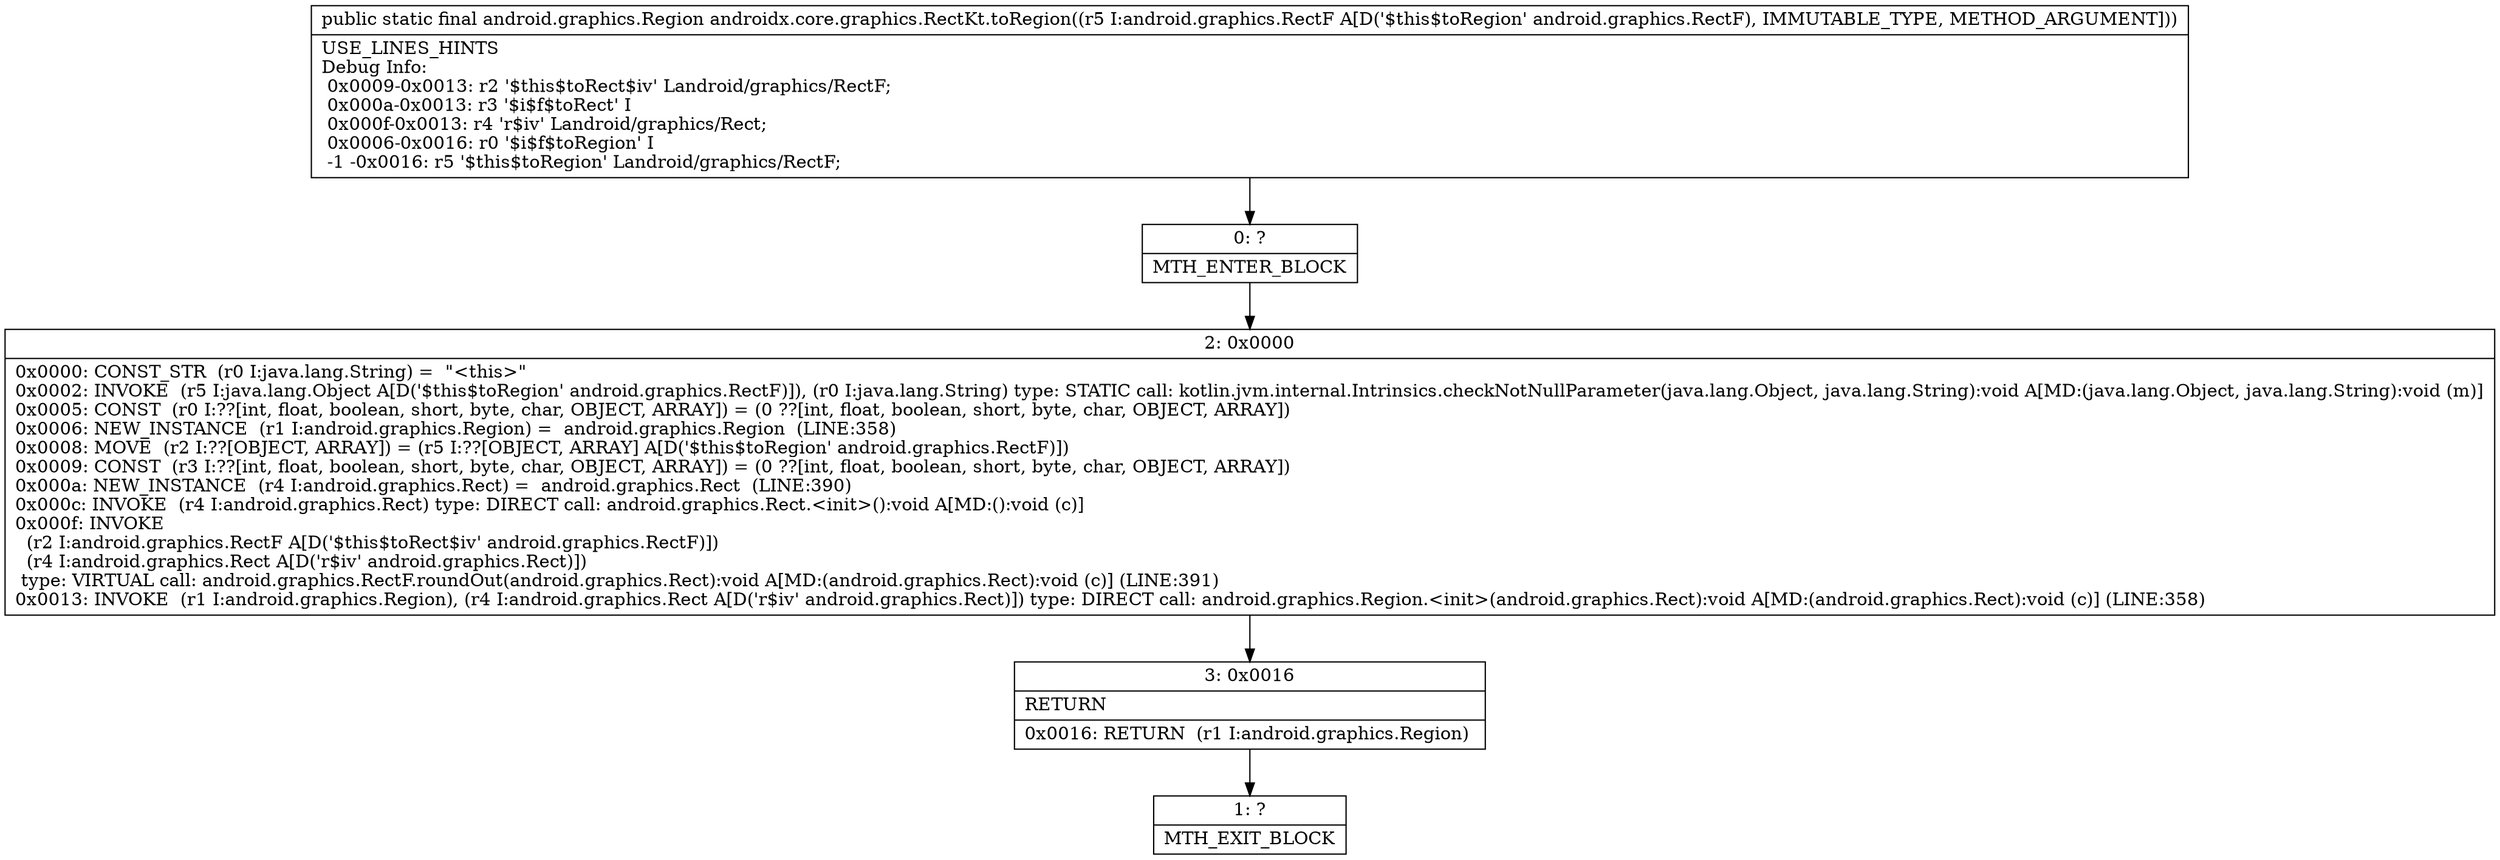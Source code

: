 digraph "CFG forandroidx.core.graphics.RectKt.toRegion(Landroid\/graphics\/RectF;)Landroid\/graphics\/Region;" {
Node_0 [shape=record,label="{0\:\ ?|MTH_ENTER_BLOCK\l}"];
Node_2 [shape=record,label="{2\:\ 0x0000|0x0000: CONST_STR  (r0 I:java.lang.String) =  \"\<this\>\" \l0x0002: INVOKE  (r5 I:java.lang.Object A[D('$this$toRegion' android.graphics.RectF)]), (r0 I:java.lang.String) type: STATIC call: kotlin.jvm.internal.Intrinsics.checkNotNullParameter(java.lang.Object, java.lang.String):void A[MD:(java.lang.Object, java.lang.String):void (m)]\l0x0005: CONST  (r0 I:??[int, float, boolean, short, byte, char, OBJECT, ARRAY]) = (0 ??[int, float, boolean, short, byte, char, OBJECT, ARRAY]) \l0x0006: NEW_INSTANCE  (r1 I:android.graphics.Region) =  android.graphics.Region  (LINE:358)\l0x0008: MOVE  (r2 I:??[OBJECT, ARRAY]) = (r5 I:??[OBJECT, ARRAY] A[D('$this$toRegion' android.graphics.RectF)]) \l0x0009: CONST  (r3 I:??[int, float, boolean, short, byte, char, OBJECT, ARRAY]) = (0 ??[int, float, boolean, short, byte, char, OBJECT, ARRAY]) \l0x000a: NEW_INSTANCE  (r4 I:android.graphics.Rect) =  android.graphics.Rect  (LINE:390)\l0x000c: INVOKE  (r4 I:android.graphics.Rect) type: DIRECT call: android.graphics.Rect.\<init\>():void A[MD:():void (c)]\l0x000f: INVOKE  \l  (r2 I:android.graphics.RectF A[D('$this$toRect$iv' android.graphics.RectF)])\l  (r4 I:android.graphics.Rect A[D('r$iv' android.graphics.Rect)])\l type: VIRTUAL call: android.graphics.RectF.roundOut(android.graphics.Rect):void A[MD:(android.graphics.Rect):void (c)] (LINE:391)\l0x0013: INVOKE  (r1 I:android.graphics.Region), (r4 I:android.graphics.Rect A[D('r$iv' android.graphics.Rect)]) type: DIRECT call: android.graphics.Region.\<init\>(android.graphics.Rect):void A[MD:(android.graphics.Rect):void (c)] (LINE:358)\l}"];
Node_3 [shape=record,label="{3\:\ 0x0016|RETURN\l|0x0016: RETURN  (r1 I:android.graphics.Region) \l}"];
Node_1 [shape=record,label="{1\:\ ?|MTH_EXIT_BLOCK\l}"];
MethodNode[shape=record,label="{public static final android.graphics.Region androidx.core.graphics.RectKt.toRegion((r5 I:android.graphics.RectF A[D('$this$toRegion' android.graphics.RectF), IMMUTABLE_TYPE, METHOD_ARGUMENT]))  | USE_LINES_HINTS\lDebug Info:\l  0x0009\-0x0013: r2 '$this$toRect$iv' Landroid\/graphics\/RectF;\l  0x000a\-0x0013: r3 '$i$f$toRect' I\l  0x000f\-0x0013: r4 'r$iv' Landroid\/graphics\/Rect;\l  0x0006\-0x0016: r0 '$i$f$toRegion' I\l  \-1 \-0x0016: r5 '$this$toRegion' Landroid\/graphics\/RectF;\l}"];
MethodNode -> Node_0;Node_0 -> Node_2;
Node_2 -> Node_3;
Node_3 -> Node_1;
}

